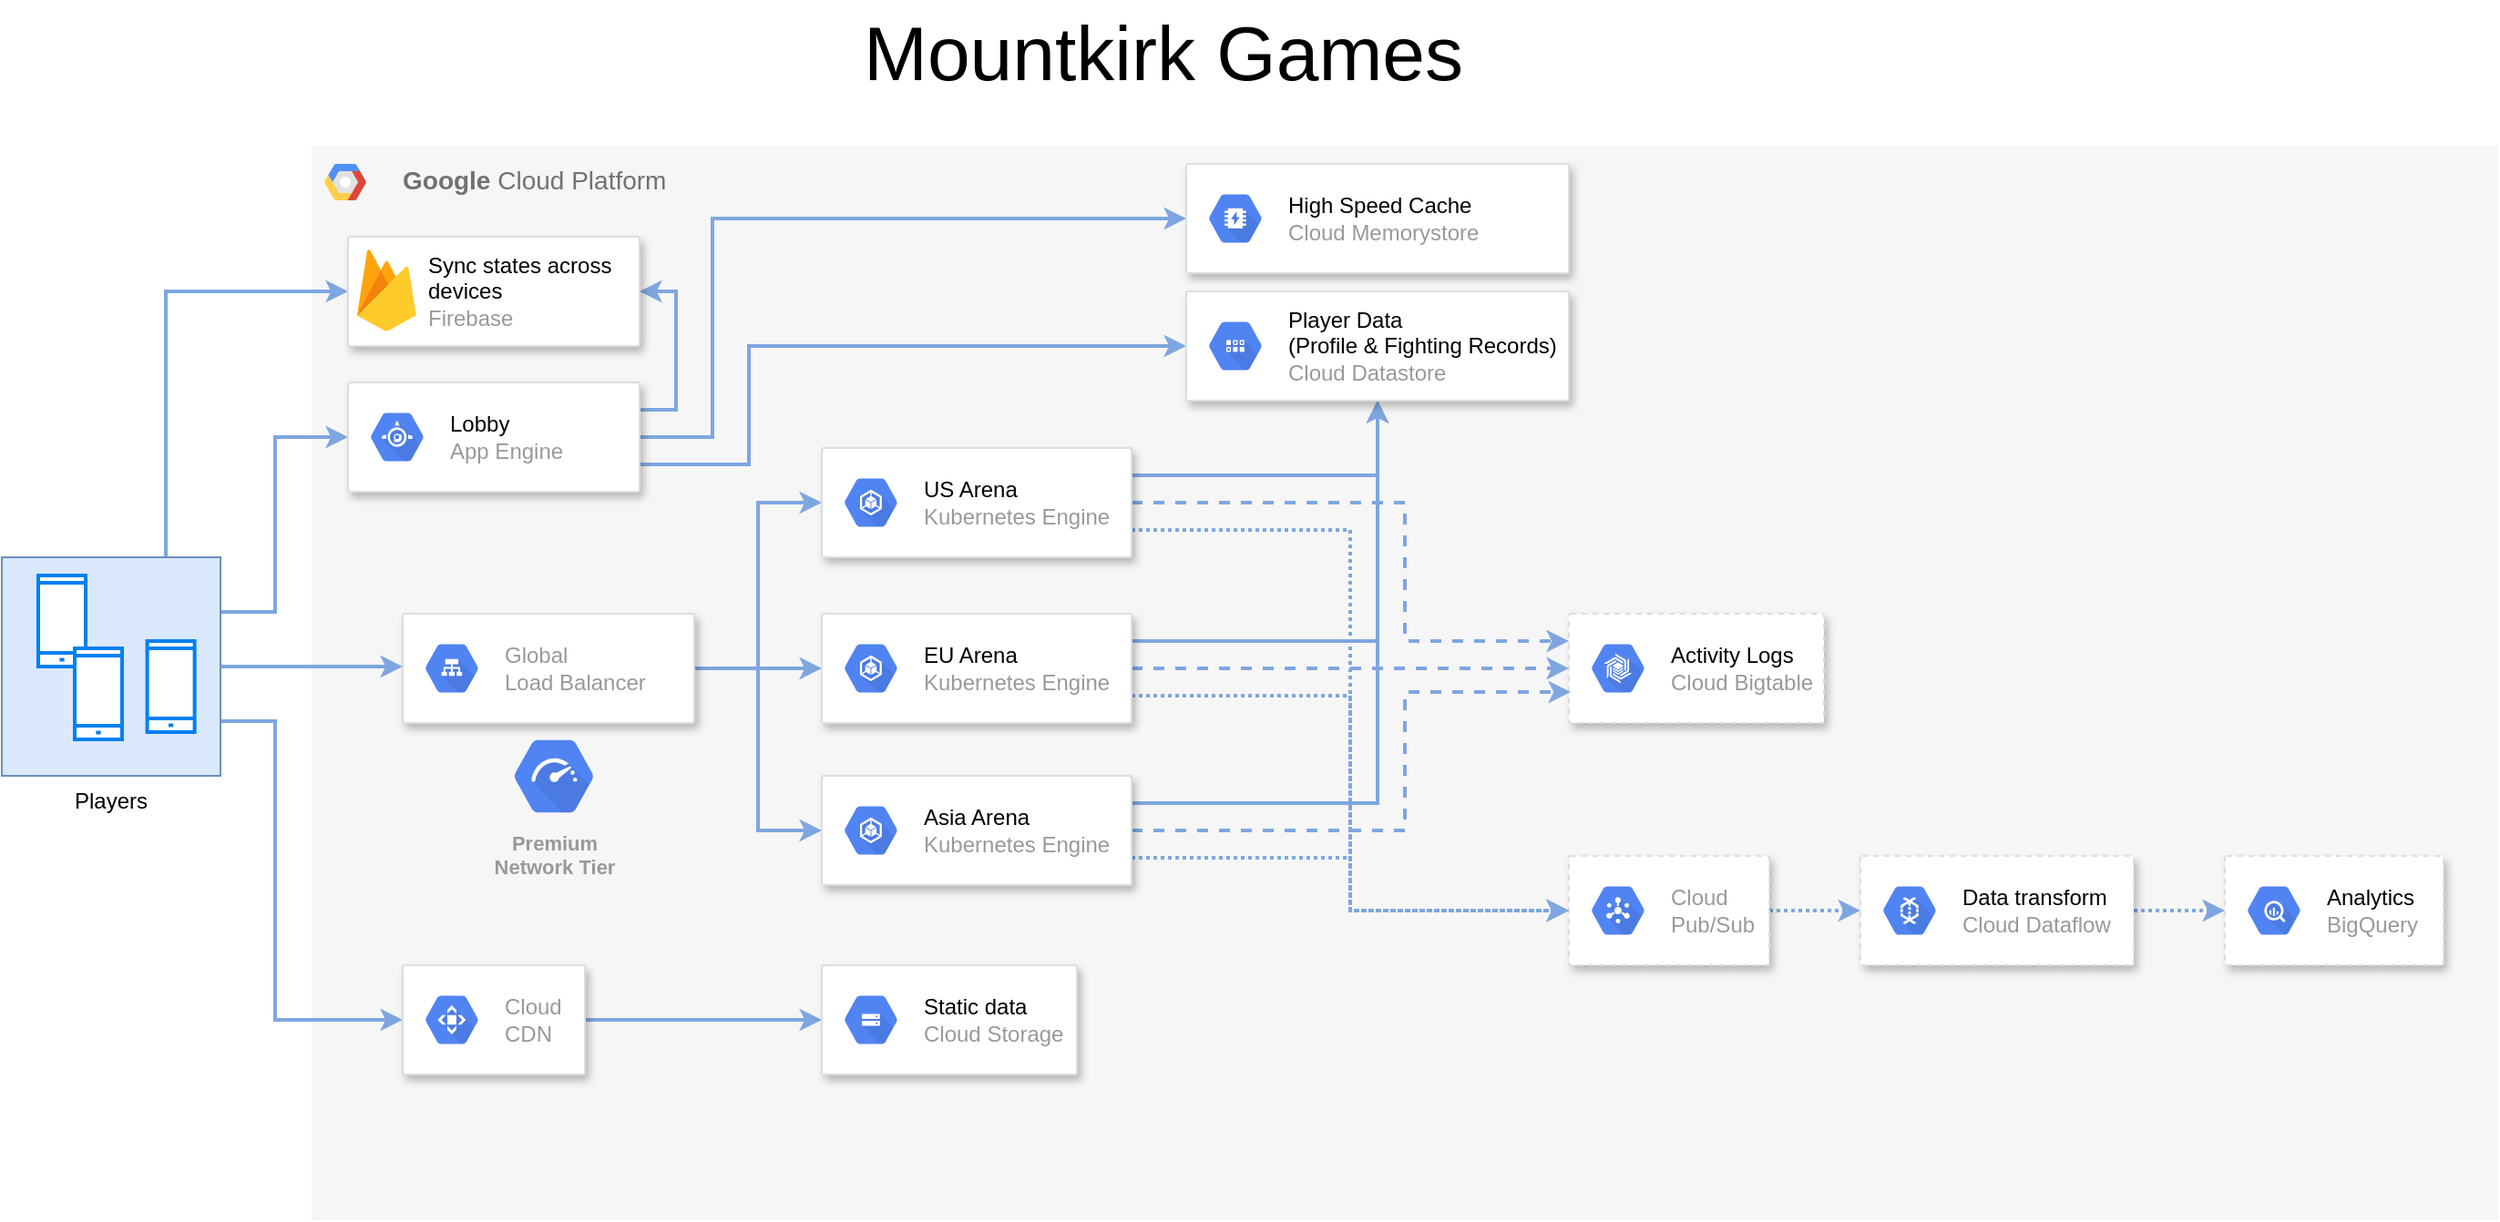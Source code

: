 <mxfile version="13.0.3" type="device"><diagram id="09PGeMUcPA8JDairKHZy" name="Page-1"><mxGraphModel dx="1874" dy="1692" grid="1" gridSize="10" guides="1" tooltips="1" connect="1" arrows="1" fold="1" page="1" pageScale="1" pageWidth="850" pageHeight="1100" math="0" shadow="0"><root><mxCell id="0"/><mxCell id="1" parent="0"/><mxCell id="hxmkWmiVELj4sI1gPTGd-10" value="&lt;b&gt;Google &lt;/b&gt;Cloud Platform" style="fillColor=#F6F6F6;strokeColor=none;shadow=0;gradientColor=none;fontSize=14;align=left;spacing=10;fontColor=#717171;9E9E9E;verticalAlign=top;spacingTop=-4;fontStyle=0;spacingLeft=40;html=1;" parent="1" vertex="1"><mxGeometry x="140" y="10" width="1200" height="590" as="geometry"/></mxCell><mxCell id="HwTKx2SFdz0rqtkKsFQM-32" style="edgeStyle=orthogonalEdgeStyle;rounded=0;orthogonalLoop=1;jettySize=auto;html=1;exitX=0.75;exitY=0;exitDx=0;exitDy=0;strokeColor=#7EA6E0;strokeWidth=2;entryX=0;entryY=0.5;entryDx=0;entryDy=0;" edge="1" parent="1" source="HwTKx2SFdz0rqtkKsFQM-22" target="HwTKx2SFdz0rqtkKsFQM-53"><mxGeometry relative="1" as="geometry"><mxPoint x="90" y="80" as="targetPoint"/><Array as="points"><mxPoint x="60" y="90"/></Array></mxGeometry></mxCell><mxCell id="HwTKx2SFdz0rqtkKsFQM-36" style="edgeStyle=orthogonalEdgeStyle;rounded=0;orthogonalLoop=1;jettySize=auto;html=1;exitX=1;exitY=0.25;exitDx=0;exitDy=0;entryX=0;entryY=0.5;entryDx=0;entryDy=0;strokeColor=#7EA6E0;strokeWidth=2;" edge="1" parent="1" source="HwTKx2SFdz0rqtkKsFQM-22" target="HwTKx2SFdz0rqtkKsFQM-33"><mxGeometry relative="1" as="geometry"><Array as="points"><mxPoint x="120" y="266"/><mxPoint x="120" y="170"/></Array></mxGeometry></mxCell><mxCell id="HwTKx2SFdz0rqtkKsFQM-49" style="edgeStyle=orthogonalEdgeStyle;rounded=0;orthogonalLoop=1;jettySize=auto;html=1;exitX=1;exitY=0.75;exitDx=0;exitDy=0;entryX=0;entryY=0.5;entryDx=0;entryDy=0;strokeColor=#7EA6E0;strokeWidth=2;" edge="1" parent="1" source="HwTKx2SFdz0rqtkKsFQM-22" target="HwTKx2SFdz0rqtkKsFQM-47"><mxGeometry relative="1" as="geometry"><Array as="points"><mxPoint x="120" y="326"/><mxPoint x="120" y="490"/></Array></mxGeometry></mxCell><mxCell id="HwTKx2SFdz0rqtkKsFQM-22" value="Players" style="rounded=0;whiteSpace=wrap;html=1;labelPosition=center;verticalLabelPosition=bottom;align=center;verticalAlign=top;fillColor=#dae8fc;strokeColor=#6c8ebf;" vertex="1" parent="1"><mxGeometry x="-30" y="236" width="120" height="120" as="geometry"/></mxCell><mxCell id="HwTKx2SFdz0rqtkKsFQM-29" style="edgeStyle=orthogonalEdgeStyle;rounded=0;orthogonalLoop=1;jettySize=auto;html=1;exitX=1;exitY=0.5;exitDx=0;exitDy=0;entryX=0;entryY=0.5;entryDx=0;entryDy=0;strokeWidth=2;strokeColor=#7EA6E0;" edge="1" parent="1" source="hxmkWmiVELj4sI1gPTGd-5" target="HwTKx2SFdz0rqtkKsFQM-23"><mxGeometry relative="1" as="geometry"/></mxCell><mxCell id="HwTKx2SFdz0rqtkKsFQM-30" style="edgeStyle=orthogonalEdgeStyle;rounded=0;orthogonalLoop=1;jettySize=auto;html=1;exitX=1;exitY=0.5;exitDx=0;exitDy=0;entryX=0;entryY=0.5;entryDx=0;entryDy=0;strokeColor=#7EA6E0;strokeWidth=2;" edge="1" parent="1" source="hxmkWmiVELj4sI1gPTGd-5" target="HwTKx2SFdz0rqtkKsFQM-25"><mxGeometry relative="1" as="geometry"/></mxCell><mxCell id="HwTKx2SFdz0rqtkKsFQM-31" style="edgeStyle=orthogonalEdgeStyle;rounded=0;orthogonalLoop=1;jettySize=auto;html=1;exitX=1;exitY=0.5;exitDx=0;exitDy=0;entryX=0;entryY=0.5;entryDx=0;entryDy=0;strokeColor=#7EA6E0;strokeWidth=2;" edge="1" parent="1" source="hxmkWmiVELj4sI1gPTGd-5" target="HwTKx2SFdz0rqtkKsFQM-27"><mxGeometry relative="1" as="geometry"/></mxCell><mxCell id="hxmkWmiVELj4sI1gPTGd-5" value="" style="strokeColor=#dddddd;shadow=1;strokeWidth=1;rounded=1;absoluteArcSize=1;arcSize=2;" parent="1" vertex="1"><mxGeometry x="190" y="267" width="160" height="60" as="geometry"/></mxCell><mxCell id="hxmkWmiVELj4sI1gPTGd-6" value="Global&amp;nbsp;&lt;br&gt;Load Balancer" style="dashed=0;connectable=0;html=1;fillColor=#5184F3;strokeColor=none;shape=mxgraph.gcp2.hexIcon;prIcon=cloud_load_balancing;part=1;labelPosition=right;verticalLabelPosition=middle;align=left;verticalAlign=middle;spacingLeft=5;fontColor=#999999;fontSize=12;" parent="hxmkWmiVELj4sI1gPTGd-5" vertex="1"><mxGeometry y="0.5" width="44" height="39" relative="1" as="geometry"><mxPoint x="5" y="-19.5" as="offset"/></mxGeometry></mxCell><mxCell id="hxmkWmiVELj4sI1gPTGd-21" style="rounded=0;orthogonalLoop=1;jettySize=auto;html=1;strokeWidth=2;strokeColor=#7EA6E0;edgeStyle=orthogonalEdgeStyle;exitX=1;exitY=0.5;exitDx=0;exitDy=0;" parent="1" source="HwTKx2SFdz0rqtkKsFQM-22" edge="1"><mxGeometry relative="1" as="geometry"><mxPoint x="85.6" y="176.908" as="sourcePoint"/><mxPoint x="190" y="296" as="targetPoint"/><Array as="points"><mxPoint x="90" y="296"/></Array></mxGeometry></mxCell><mxCell id="hxmkWmiVELj4sI1gPTGd-33" value="" style="strokeColor=#dddddd;shadow=1;strokeWidth=1;rounded=1;absoluteArcSize=1;arcSize=2;dashed=1;fillColor=#ffffff;" parent="1" vertex="1"><mxGeometry x="830" y="267" width="140" height="60" as="geometry"/></mxCell><mxCell id="hxmkWmiVELj4sI1gPTGd-34" value="&lt;font color=&quot;#000000&quot;&gt;Activity Logs&lt;/font&gt;&lt;br&gt;Cloud Bigtable" style="dashed=0;connectable=0;html=1;fillColor=#5184F3;strokeColor=none;shape=mxgraph.gcp2.hexIcon;prIcon=cloud_bigtable;part=1;labelPosition=right;verticalLabelPosition=middle;align=left;verticalAlign=middle;spacingLeft=5;fontColor=#999999;fontSize=12;" parent="hxmkWmiVELj4sI1gPTGd-33" vertex="1"><mxGeometry y="0.5" width="44" height="39" relative="1" as="geometry"><mxPoint x="5" y="-19.5" as="offset"/></mxGeometry></mxCell><mxCell id="hxmkWmiVELj4sI1gPTGd-53" style="edgeStyle=orthogonalEdgeStyle;rounded=0;orthogonalLoop=1;jettySize=auto;html=1;exitX=1;exitY=0.5;exitDx=0;exitDy=0;entryX=0;entryY=0.5;entryDx=0;entryDy=0;strokeColor=#7EA6E0;strokeWidth=2;dashed=1;dashPattern=1 1;" parent="1" source="hxmkWmiVELj4sI1gPTGd-37" target="hxmkWmiVELj4sI1gPTGd-39" edge="1"><mxGeometry relative="1" as="geometry"/></mxCell><mxCell id="hxmkWmiVELj4sI1gPTGd-37" value="" style="strokeColor=#dddddd;shadow=1;strokeWidth=1;rounded=1;absoluteArcSize=1;arcSize=2;dashed=1;fillColor=#ffffff;" parent="1" vertex="1"><mxGeometry x="830" y="400" width="110" height="60" as="geometry"/></mxCell><mxCell id="hxmkWmiVELj4sI1gPTGd-38" value="Cloud&#10;Pub/Sub" style="dashed=0;connectable=0;html=1;fillColor=#5184F3;strokeColor=none;shape=mxgraph.gcp2.hexIcon;prIcon=cloud_pubsub;part=1;labelPosition=right;verticalLabelPosition=middle;align=left;verticalAlign=middle;spacingLeft=5;fontColor=#999999;fontSize=12;" parent="hxmkWmiVELj4sI1gPTGd-37" vertex="1"><mxGeometry y="0.5" width="44" height="39" relative="1" as="geometry"><mxPoint x="5" y="-19.5" as="offset"/></mxGeometry></mxCell><mxCell id="hxmkWmiVELj4sI1gPTGd-54" style="edgeStyle=orthogonalEdgeStyle;rounded=0;orthogonalLoop=1;jettySize=auto;html=1;exitX=1;exitY=0.5;exitDx=0;exitDy=0;entryX=0;entryY=0.5;entryDx=0;entryDy=0;strokeColor=#7EA6E0;strokeWidth=2;dashed=1;dashPattern=1 1;" parent="1" source="hxmkWmiVELj4sI1gPTGd-39" target="hxmkWmiVELj4sI1gPTGd-41" edge="1"><mxGeometry relative="1" as="geometry"/></mxCell><mxCell id="hxmkWmiVELj4sI1gPTGd-39" value="" style="strokeColor=#dddddd;shadow=1;strokeWidth=1;rounded=1;absoluteArcSize=1;arcSize=2;dashed=1;fillColor=#ffffff;" parent="1" vertex="1"><mxGeometry x="990" y="400" width="150" height="60" as="geometry"/></mxCell><mxCell id="hxmkWmiVELj4sI1gPTGd-40" value="&lt;font color=&quot;#000000&quot;&gt;Data transform&lt;/font&gt;&lt;br&gt;Cloud Dataflow" style="dashed=0;connectable=0;html=1;fillColor=#5184F3;strokeColor=none;shape=mxgraph.gcp2.hexIcon;prIcon=cloud_dataflow;part=1;labelPosition=right;verticalLabelPosition=middle;align=left;verticalAlign=middle;spacingLeft=5;fontColor=#999999;fontSize=12;" parent="hxmkWmiVELj4sI1gPTGd-39" vertex="1"><mxGeometry y="0.5" width="44" height="39" relative="1" as="geometry"><mxPoint x="5" y="-19.5" as="offset"/></mxGeometry></mxCell><mxCell id="hxmkWmiVELj4sI1gPTGd-11" value="" style="shape=mxgraph.gcp2.google_cloud_platform;fillColor=#F6F6F6;strokeColor=none;shadow=0;gradientColor=none;" parent="1" vertex="1"><mxGeometry width="23" height="20" relative="1" as="geometry"><mxPoint x="147" y="20" as="offset"/></mxGeometry></mxCell><mxCell id="hxmkWmiVELj4sI1gPTGd-28" value="Premium&#10;Network Tier" style="html=1;fillColor=#5184F3;strokeColor=none;verticalAlign=top;labelPosition=center;verticalLabelPosition=bottom;align=center;spacingTop=-6;fontSize=11;fontStyle=1;fontColor=#999999;shape=mxgraph.gcp2.hexIcon;prIcon=premium_network_tier;dashed=1;" parent="1" vertex="1"><mxGeometry x="240" y="327" width="66" height="58.5" as="geometry"/></mxCell><mxCell id="hxmkWmiVELj4sI1gPTGd-41" value="" style="strokeColor=#dddddd;shadow=1;strokeWidth=1;rounded=1;absoluteArcSize=1;arcSize=2;dashed=1;fillColor=#ffffff;" parent="1" vertex="1"><mxGeometry x="1190" y="400" width="120" height="60" as="geometry"/></mxCell><mxCell id="hxmkWmiVELj4sI1gPTGd-42" value="&lt;font color=&quot;#000000&quot;&gt;Analytics&lt;/font&gt;&lt;br&gt;BigQuery" style="dashed=0;connectable=0;html=1;fillColor=#5184F3;strokeColor=none;shape=mxgraph.gcp2.hexIcon;prIcon=bigquery;part=1;labelPosition=right;verticalLabelPosition=middle;align=left;verticalAlign=middle;spacingLeft=5;fontColor=#999999;fontSize=12;" parent="hxmkWmiVELj4sI1gPTGd-41" vertex="1"><mxGeometry y="0.5" width="44" height="39" relative="1" as="geometry"><mxPoint x="5" y="-19.5" as="offset"/></mxGeometry></mxCell><mxCell id="hxmkWmiVELj4sI1gPTGd-75" value="&lt;font style=&quot;font-size: 42px&quot;&gt;Mountkirk Games&lt;/font&gt;" style="text;html=1;strokeColor=none;fillColor=none;align=center;verticalAlign=middle;whiteSpace=wrap;rounded=0;dashed=1;" parent="1" vertex="1"><mxGeometry x="375" y="-70" width="465" height="60" as="geometry"/></mxCell><mxCell id="HwTKx2SFdz0rqtkKsFQM-1" value="" style="html=1;verticalLabelPosition=bottom;align=center;labelBackgroundColor=#ffffff;verticalAlign=top;strokeWidth=2;strokeColor=#0080F0;shadow=0;dashed=0;shape=mxgraph.ios7.icons.smartphone;" vertex="1" parent="1"><mxGeometry x="-10" y="246" width="26" height="50" as="geometry"/></mxCell><mxCell id="HwTKx2SFdz0rqtkKsFQM-2" value="" style="html=1;verticalLabelPosition=bottom;align=center;labelBackgroundColor=#ffffff;verticalAlign=top;strokeWidth=2;strokeColor=#0080F0;shadow=0;dashed=0;shape=mxgraph.ios7.icons.smartphone;" vertex="1" parent="1"><mxGeometry x="49.8" y="282" width="26" height="50" as="geometry"/></mxCell><mxCell id="HwTKx2SFdz0rqtkKsFQM-3" value="" style="html=1;verticalLabelPosition=bottom;align=center;labelBackgroundColor=#ffffff;verticalAlign=top;strokeWidth=2;strokeColor=#0080F0;shadow=0;dashed=0;shape=mxgraph.ios7.icons.smartphone;" vertex="1" parent="1"><mxGeometry x="10" y="286" width="26" height="50" as="geometry"/></mxCell><mxCell id="HwTKx2SFdz0rqtkKsFQM-44" style="edgeStyle=orthogonalEdgeStyle;rounded=0;orthogonalLoop=1;jettySize=auto;html=1;exitX=1;exitY=0.25;exitDx=0;exitDy=0;entryX=0.5;entryY=1;entryDx=0;entryDy=0;strokeColor=#7EA6E0;strokeWidth=2;" edge="1" parent="1" source="HwTKx2SFdz0rqtkKsFQM-23" target="HwTKx2SFdz0rqtkKsFQM-40"><mxGeometry relative="1" as="geometry"/></mxCell><mxCell id="HwTKx2SFdz0rqtkKsFQM-55" style="edgeStyle=orthogonalEdgeStyle;rounded=0;orthogonalLoop=1;jettySize=auto;html=1;exitX=1;exitY=0.5;exitDx=0;exitDy=0;entryX=0;entryY=0.25;entryDx=0;entryDy=0;strokeColor=#7EA6E0;strokeWidth=2;dashed=1;" edge="1" parent="1" source="HwTKx2SFdz0rqtkKsFQM-23" target="hxmkWmiVELj4sI1gPTGd-33"><mxGeometry relative="1" as="geometry"><Array as="points"><mxPoint x="740" y="206"/><mxPoint x="740" y="282"/></Array></mxGeometry></mxCell><mxCell id="HwTKx2SFdz0rqtkKsFQM-59" style="edgeStyle=orthogonalEdgeStyle;rounded=0;orthogonalLoop=1;jettySize=auto;html=1;exitX=1;exitY=0.75;exitDx=0;exitDy=0;entryX=0;entryY=0.5;entryDx=0;entryDy=0;dashed=1;strokeColor=#7EA6E0;strokeWidth=2;dashPattern=1 1;" edge="1" parent="1" source="HwTKx2SFdz0rqtkKsFQM-23" target="hxmkWmiVELj4sI1gPTGd-37"><mxGeometry relative="1" as="geometry"/></mxCell><mxCell id="HwTKx2SFdz0rqtkKsFQM-23" value="" style="strokeColor=#dddddd;shadow=1;strokeWidth=1;rounded=1;absoluteArcSize=1;arcSize=2;" vertex="1" parent="1"><mxGeometry x="420" y="176" width="170" height="60" as="geometry"/></mxCell><mxCell id="HwTKx2SFdz0rqtkKsFQM-24" value="&lt;font color=&quot;#000000&quot;&gt;US Arena&lt;/font&gt;&lt;br&gt;Kubernetes Engine" style="dashed=0;connectable=0;html=1;fillColor=#5184F3;strokeColor=none;shape=mxgraph.gcp2.hexIcon;prIcon=container_engine;part=1;labelPosition=right;verticalLabelPosition=middle;align=left;verticalAlign=middle;spacingLeft=5;fontColor=#999999;fontSize=12;" vertex="1" parent="HwTKx2SFdz0rqtkKsFQM-23"><mxGeometry y="0.5" width="44" height="39" relative="1" as="geometry"><mxPoint x="5" y="-19.5" as="offset"/></mxGeometry></mxCell><mxCell id="HwTKx2SFdz0rqtkKsFQM-45" style="edgeStyle=orthogonalEdgeStyle;rounded=0;orthogonalLoop=1;jettySize=auto;html=1;exitX=1;exitY=0.25;exitDx=0;exitDy=0;entryX=0.5;entryY=1;entryDx=0;entryDy=0;strokeColor=#7EA6E0;strokeWidth=2;" edge="1" parent="1" source="HwTKx2SFdz0rqtkKsFQM-25" target="HwTKx2SFdz0rqtkKsFQM-40"><mxGeometry relative="1" as="geometry"/></mxCell><mxCell id="HwTKx2SFdz0rqtkKsFQM-56" style="edgeStyle=orthogonalEdgeStyle;rounded=0;orthogonalLoop=1;jettySize=auto;html=1;exitX=1;exitY=0.5;exitDx=0;exitDy=0;strokeColor=#7EA6E0;strokeWidth=2;dashed=1;entryX=0;entryY=0.5;entryDx=0;entryDy=0;" edge="1" parent="1" source="HwTKx2SFdz0rqtkKsFQM-25" target="hxmkWmiVELj4sI1gPTGd-33"><mxGeometry relative="1" as="geometry"><mxPoint x="830" y="290" as="targetPoint"/><Array as="points"><mxPoint x="790" y="297"/><mxPoint x="790" y="297"/></Array></mxGeometry></mxCell><mxCell id="HwTKx2SFdz0rqtkKsFQM-60" style="edgeStyle=orthogonalEdgeStyle;rounded=0;orthogonalLoop=1;jettySize=auto;html=1;exitX=1;exitY=0.75;exitDx=0;exitDy=0;entryX=0;entryY=0.5;entryDx=0;entryDy=0;dashed=1;dashPattern=1 1;strokeColor=#7EA6E0;strokeWidth=2;" edge="1" parent="1" source="HwTKx2SFdz0rqtkKsFQM-25" target="hxmkWmiVELj4sI1gPTGd-37"><mxGeometry relative="1" as="geometry"/></mxCell><mxCell id="HwTKx2SFdz0rqtkKsFQM-25" value="" style="strokeColor=#dddddd;shadow=1;strokeWidth=1;rounded=1;absoluteArcSize=1;arcSize=2;" vertex="1" parent="1"><mxGeometry x="420" y="267" width="170" height="60" as="geometry"/></mxCell><mxCell id="HwTKx2SFdz0rqtkKsFQM-26" value="&lt;font color=&quot;#000000&quot;&gt;EU Arena&lt;/font&gt;&lt;br&gt;Kubernetes Engine" style="dashed=0;connectable=0;html=1;fillColor=#5184F3;strokeColor=none;shape=mxgraph.gcp2.hexIcon;prIcon=container_engine;part=1;labelPosition=right;verticalLabelPosition=middle;align=left;verticalAlign=middle;spacingLeft=5;fontColor=#999999;fontSize=12;" vertex="1" parent="HwTKx2SFdz0rqtkKsFQM-25"><mxGeometry y="0.5" width="44" height="39" relative="1" as="geometry"><mxPoint x="5" y="-19.5" as="offset"/></mxGeometry></mxCell><mxCell id="HwTKx2SFdz0rqtkKsFQM-46" style="edgeStyle=orthogonalEdgeStyle;rounded=0;orthogonalLoop=1;jettySize=auto;html=1;exitX=1;exitY=0.25;exitDx=0;exitDy=0;entryX=0.5;entryY=1;entryDx=0;entryDy=0;strokeColor=#7EA6E0;strokeWidth=2;" edge="1" parent="1" source="HwTKx2SFdz0rqtkKsFQM-27" target="HwTKx2SFdz0rqtkKsFQM-40"><mxGeometry relative="1" as="geometry"/></mxCell><mxCell id="HwTKx2SFdz0rqtkKsFQM-58" style="edgeStyle=orthogonalEdgeStyle;rounded=0;orthogonalLoop=1;jettySize=auto;html=1;exitX=1;exitY=0.5;exitDx=0;exitDy=0;dashed=1;strokeColor=#7EA6E0;strokeWidth=2;" edge="1" parent="1" source="HwTKx2SFdz0rqtkKsFQM-27"><mxGeometry relative="1" as="geometry"><mxPoint x="831" y="310" as="targetPoint"/><Array as="points"><mxPoint x="740" y="386"/><mxPoint x="740" y="310"/><mxPoint x="831" y="310"/></Array></mxGeometry></mxCell><mxCell id="HwTKx2SFdz0rqtkKsFQM-61" style="edgeStyle=orthogonalEdgeStyle;rounded=0;orthogonalLoop=1;jettySize=auto;html=1;exitX=1;exitY=0.75;exitDx=0;exitDy=0;entryX=0;entryY=0.5;entryDx=0;entryDy=0;dashed=1;dashPattern=1 1;strokeColor=#7EA6E0;strokeWidth=2;" edge="1" parent="1" source="HwTKx2SFdz0rqtkKsFQM-27" target="hxmkWmiVELj4sI1gPTGd-37"><mxGeometry relative="1" as="geometry"/></mxCell><mxCell id="HwTKx2SFdz0rqtkKsFQM-27" value="" style="strokeColor=#dddddd;shadow=1;strokeWidth=1;rounded=1;absoluteArcSize=1;arcSize=2;" vertex="1" parent="1"><mxGeometry x="420" y="356" width="170" height="60" as="geometry"/></mxCell><mxCell id="HwTKx2SFdz0rqtkKsFQM-28" value="&lt;font color=&quot;#000000&quot;&gt;Asia Arena&lt;/font&gt;&lt;br&gt;Kubernetes Engine" style="dashed=0;connectable=0;html=1;fillColor=#5184F3;strokeColor=none;shape=mxgraph.gcp2.hexIcon;prIcon=container_engine;part=1;labelPosition=right;verticalLabelPosition=middle;align=left;verticalAlign=middle;spacingLeft=5;fontColor=#999999;fontSize=12;" vertex="1" parent="HwTKx2SFdz0rqtkKsFQM-27"><mxGeometry y="0.5" width="44" height="39" relative="1" as="geometry"><mxPoint x="5" y="-19.5" as="offset"/></mxGeometry></mxCell><mxCell id="HwTKx2SFdz0rqtkKsFQM-37" style="edgeStyle=orthogonalEdgeStyle;rounded=0;orthogonalLoop=1;jettySize=auto;html=1;exitX=1;exitY=0.25;exitDx=0;exitDy=0;strokeColor=#7EA6E0;strokeWidth=2;entryX=1;entryY=0.5;entryDx=0;entryDy=0;" edge="1" parent="1" source="HwTKx2SFdz0rqtkKsFQM-33" target="HwTKx2SFdz0rqtkKsFQM-53"><mxGeometry relative="1" as="geometry"><mxPoint x="360" y="-90" as="targetPoint"/></mxGeometry></mxCell><mxCell id="HwTKx2SFdz0rqtkKsFQM-42" style="edgeStyle=orthogonalEdgeStyle;rounded=0;orthogonalLoop=1;jettySize=auto;html=1;exitX=1;exitY=0.5;exitDx=0;exitDy=0;entryX=0;entryY=0.5;entryDx=0;entryDy=0;strokeColor=#7EA6E0;strokeWidth=2;" edge="1" parent="1" source="HwTKx2SFdz0rqtkKsFQM-33" target="HwTKx2SFdz0rqtkKsFQM-38"><mxGeometry relative="1" as="geometry"><Array as="points"><mxPoint x="360" y="170"/><mxPoint x="360" y="50"/></Array></mxGeometry></mxCell><mxCell id="HwTKx2SFdz0rqtkKsFQM-43" style="edgeStyle=orthogonalEdgeStyle;rounded=0;orthogonalLoop=1;jettySize=auto;html=1;exitX=1;exitY=0.75;exitDx=0;exitDy=0;entryX=0;entryY=0.5;entryDx=0;entryDy=0;strokeColor=#7EA6E0;strokeWidth=2;" edge="1" parent="1" source="HwTKx2SFdz0rqtkKsFQM-33" target="HwTKx2SFdz0rqtkKsFQM-40"><mxGeometry relative="1" as="geometry"><Array as="points"><mxPoint x="380" y="185"/><mxPoint x="380" y="120"/></Array></mxGeometry></mxCell><mxCell id="HwTKx2SFdz0rqtkKsFQM-33" value="" style="strokeColor=#dddddd;shadow=1;strokeWidth=1;rounded=1;absoluteArcSize=1;arcSize=2;" vertex="1" parent="1"><mxGeometry x="160" y="140" width="160" height="60" as="geometry"/></mxCell><mxCell id="HwTKx2SFdz0rqtkKsFQM-34" value="&lt;font color=&quot;#000000&quot;&gt;Lobby&lt;/font&gt;&lt;br&gt;App Engine" style="dashed=0;connectable=0;html=1;fillColor=#5184F3;strokeColor=none;shape=mxgraph.gcp2.hexIcon;prIcon=app_engine;part=1;labelPosition=right;verticalLabelPosition=middle;align=left;verticalAlign=middle;spacingLeft=5;fontColor=#999999;fontSize=12;" vertex="1" parent="HwTKx2SFdz0rqtkKsFQM-33"><mxGeometry y="0.5" width="44" height="39" relative="1" as="geometry"><mxPoint x="5" y="-19.5" as="offset"/></mxGeometry></mxCell><mxCell id="HwTKx2SFdz0rqtkKsFQM-38" value="" style="strokeColor=#dddddd;shadow=1;strokeWidth=1;rounded=1;absoluteArcSize=1;arcSize=2;" vertex="1" parent="1"><mxGeometry x="620" y="20" width="210" height="60" as="geometry"/></mxCell><mxCell id="HwTKx2SFdz0rqtkKsFQM-39" value="&lt;font color=&quot;#000000&quot;&gt;High Speed Cache&lt;/font&gt;&lt;br&gt;Cloud Memorystore" style="dashed=0;connectable=0;html=1;fillColor=#5184F3;strokeColor=none;shape=mxgraph.gcp2.hexIcon;prIcon=cloud_memorystore;part=1;labelPosition=right;verticalLabelPosition=middle;align=left;verticalAlign=middle;spacingLeft=5;fontColor=#999999;fontSize=12;" vertex="1" parent="HwTKx2SFdz0rqtkKsFQM-38"><mxGeometry y="0.5" width="44" height="39" relative="1" as="geometry"><mxPoint x="5" y="-19.5" as="offset"/></mxGeometry></mxCell><mxCell id="HwTKx2SFdz0rqtkKsFQM-40" value="" style="strokeColor=#dddddd;shadow=1;strokeWidth=1;rounded=1;absoluteArcSize=1;arcSize=2;" vertex="1" parent="1"><mxGeometry x="620" y="90" width="210" height="60" as="geometry"/></mxCell><mxCell id="HwTKx2SFdz0rqtkKsFQM-41" value="&lt;font color=&quot;#000000&quot;&gt;Player Data&lt;br&gt;(Profile &amp;amp; Fighting Records)&lt;/font&gt;&lt;br&gt;Cloud Datastore" style="dashed=0;connectable=0;html=1;fillColor=#5184F3;strokeColor=none;shape=mxgraph.gcp2.hexIcon;prIcon=cloud_datastore;part=1;labelPosition=right;verticalLabelPosition=middle;align=left;verticalAlign=middle;spacingLeft=5;fontColor=#999999;fontSize=12;" vertex="1" parent="HwTKx2SFdz0rqtkKsFQM-40"><mxGeometry y="0.5" width="44" height="39" relative="1" as="geometry"><mxPoint x="5" y="-19.5" as="offset"/></mxGeometry></mxCell><mxCell id="HwTKx2SFdz0rqtkKsFQM-52" style="edgeStyle=orthogonalEdgeStyle;rounded=0;orthogonalLoop=1;jettySize=auto;html=1;exitX=1;exitY=0.5;exitDx=0;exitDy=0;entryX=0;entryY=0.5;entryDx=0;entryDy=0;strokeColor=#7EA6E0;strokeWidth=2;" edge="1" parent="1" source="HwTKx2SFdz0rqtkKsFQM-47" target="HwTKx2SFdz0rqtkKsFQM-50"><mxGeometry relative="1" as="geometry"/></mxCell><mxCell id="HwTKx2SFdz0rqtkKsFQM-47" value="" style="strokeColor=#dddddd;shadow=1;strokeWidth=1;rounded=1;absoluteArcSize=1;arcSize=2;" vertex="1" parent="1"><mxGeometry x="190" y="460" width="100" height="60" as="geometry"/></mxCell><mxCell id="HwTKx2SFdz0rqtkKsFQM-48" value="Cloud &#10;CDN" style="dashed=0;connectable=0;html=1;fillColor=#5184F3;strokeColor=none;shape=mxgraph.gcp2.hexIcon;prIcon=cloud_cdn;part=1;labelPosition=right;verticalLabelPosition=middle;align=left;verticalAlign=middle;spacingLeft=5;fontColor=#999999;fontSize=12;" vertex="1" parent="HwTKx2SFdz0rqtkKsFQM-47"><mxGeometry y="0.5" width="44" height="39" relative="1" as="geometry"><mxPoint x="5" y="-19.5" as="offset"/></mxGeometry></mxCell><mxCell id="HwTKx2SFdz0rqtkKsFQM-50" value="" style="strokeColor=#dddddd;shadow=1;strokeWidth=1;rounded=1;absoluteArcSize=1;arcSize=2;" vertex="1" parent="1"><mxGeometry x="420" y="460" width="140" height="60" as="geometry"/></mxCell><mxCell id="HwTKx2SFdz0rqtkKsFQM-51" value="&lt;font color=&quot;#000000&quot;&gt;Static data&lt;/font&gt;&lt;br&gt;Cloud Storage" style="dashed=0;connectable=0;html=1;fillColor=#5184F3;strokeColor=none;shape=mxgraph.gcp2.hexIcon;prIcon=cloud_storage;part=1;labelPosition=right;verticalLabelPosition=middle;align=left;verticalAlign=middle;spacingLeft=5;fontColor=#999999;fontSize=12;" vertex="1" parent="HwTKx2SFdz0rqtkKsFQM-50"><mxGeometry y="0.5" width="44" height="39" relative="1" as="geometry"><mxPoint x="5" y="-19.5" as="offset"/></mxGeometry></mxCell><mxCell id="HwTKx2SFdz0rqtkKsFQM-53" value="" style="strokeColor=#dddddd;shadow=1;strokeWidth=1;rounded=1;absoluteArcSize=1;arcSize=2;" vertex="1" parent="1"><mxGeometry x="160" y="60" width="160" height="60" as="geometry"/></mxCell><mxCell id="HwTKx2SFdz0rqtkKsFQM-54" value="&lt;font color=&quot;#000000&quot;&gt;Sync states across&lt;br&gt;devices&lt;/font&gt;&lt;br&gt;Firebase" style="dashed=0;connectable=0;html=1;fillColor=#5184F3;strokeColor=none;shape=mxgraph.gcp2.firebase;part=1;labelPosition=right;verticalLabelPosition=middle;align=left;verticalAlign=middle;spacingLeft=5;fontColor=#999999;fontSize=12;" vertex="1" parent="HwTKx2SFdz0rqtkKsFQM-53"><mxGeometry width="32.4" height="45" relative="1" as="geometry"><mxPoint x="5" y="7" as="offset"/></mxGeometry></mxCell></root></mxGraphModel></diagram></mxfile>